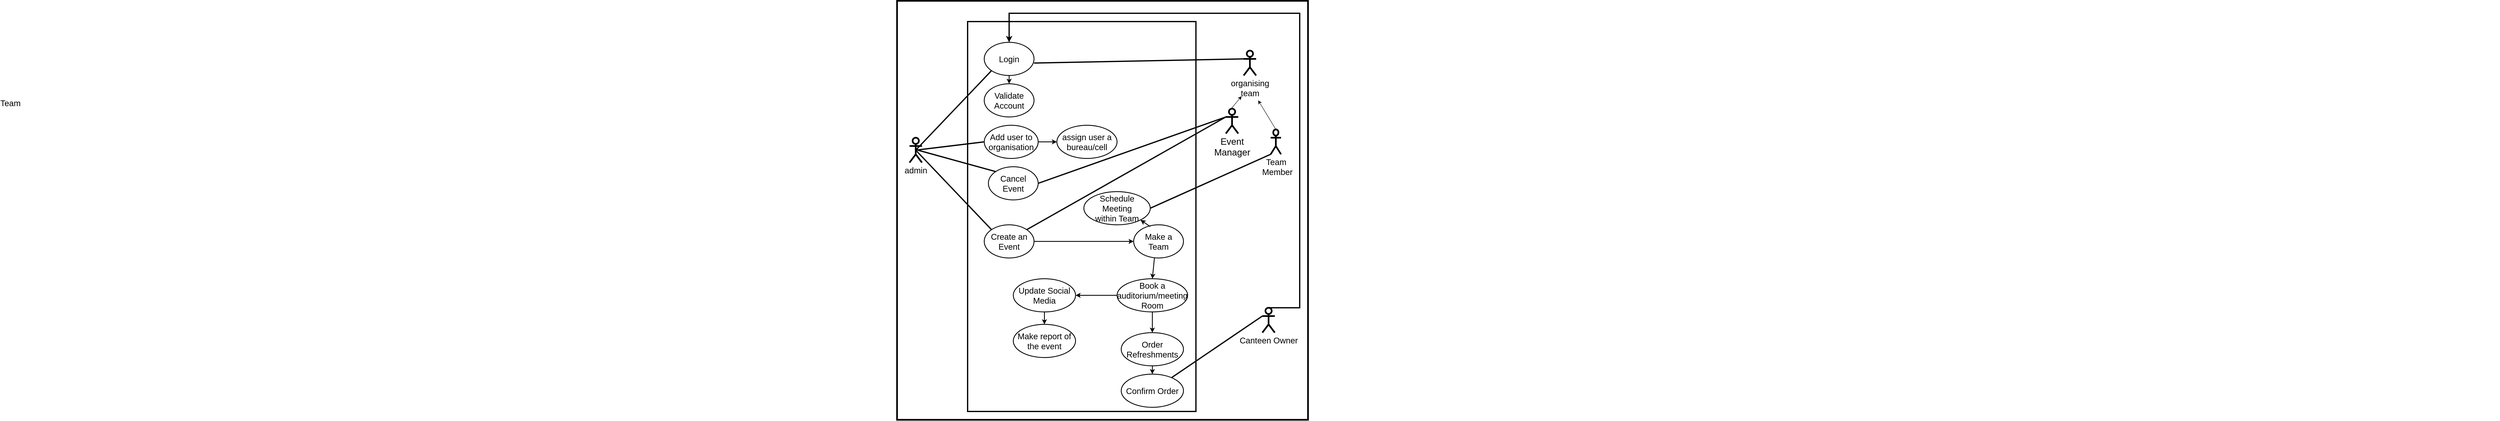 <mxfile version="17.1.3" type="github">
  <diagram id="72xdUwbH5XGnH5m5ktAG" name="Page-1">
    <mxGraphModel dx="3414" dy="1063" grid="1" gridSize="10" guides="1" tooltips="1" connect="1" arrows="1" fold="1" page="1" pageScale="1" pageWidth="850" pageHeight="1100" math="0" shadow="0">
      <root>
        <mxCell id="0" />
        <mxCell id="1" parent="0" />
        <mxCell id="xTvyXRYa4b6-l9Pv-uVp-2" value="" style="rounded=0;whiteSpace=wrap;html=1;strokeWidth=4;" parent="1" vertex="1">
          <mxGeometry x="350" y="470" width="990" height="1010" as="geometry" />
        </mxCell>
        <mxCell id="xTvyXRYa4b6-l9Pv-uVp-1" value="admin&lt;br style=&quot;font-size: 20px;&quot;&gt;" style="shape=umlActor;verticalLabelPosition=bottom;verticalAlign=top;html=1;outlineConnect=0;strokeWidth=4;fontSize=20;" parent="1" vertex="1">
          <mxGeometry x="380" y="800" width="30" height="60" as="geometry" />
        </mxCell>
        <mxCell id="m2_T-DbBgN0hlFFA3NLw-1" value="" style="ellipse;whiteSpace=wrap;html=1;" parent="1" vertex="1">
          <mxGeometry x="520" y="620" width="120" height="80" as="geometry" />
        </mxCell>
        <mxCell id="m2_T-DbBgN0hlFFA3NLw-3" value="" style="rounded=0;whiteSpace=wrap;html=1;strokeWidth=3;" parent="1" vertex="1">
          <mxGeometry x="520" y="520" width="550" height="940" as="geometry" />
        </mxCell>
        <mxCell id="N2GpOZxIEXrOJVGLXKo0-23" style="edgeStyle=orthogonalEdgeStyle;rounded=0;orthogonalLoop=1;jettySize=auto;html=1;exitX=0.5;exitY=1;exitDx=0;exitDy=0;entryX=0.5;entryY=0;entryDx=0;entryDy=0;strokeWidth=2;" parent="1" source="N2GpOZxIEXrOJVGLXKo0-2" target="N2GpOZxIEXrOJVGLXKo0-3" edge="1">
          <mxGeometry relative="1" as="geometry" />
        </mxCell>
        <mxCell id="N2GpOZxIEXrOJVGLXKo0-2" value="Login" style="ellipse;whiteSpace=wrap;html=1;strokeWidth=2;fontSize=20;" parent="1" vertex="1">
          <mxGeometry x="560" y="570" width="120" height="80" as="geometry" />
        </mxCell>
        <mxCell id="N2GpOZxIEXrOJVGLXKo0-3" value="Validate Account" style="ellipse;whiteSpace=wrap;html=1;strokeWidth=2;fontSize=20;" parent="1" vertex="1">
          <mxGeometry x="560" y="670" width="120" height="80" as="geometry" />
        </mxCell>
        <mxCell id="N2GpOZxIEXrOJVGLXKo0-4" value="Create an Event" style="ellipse;whiteSpace=wrap;html=1;strokeWidth=2;fontSize=20;" parent="1" vertex="1">
          <mxGeometry x="560" y="1010" width="120" height="80" as="geometry" />
        </mxCell>
        <mxCell id="N2GpOZxIEXrOJVGLXKo0-34" style="rounded=0;orthogonalLoop=1;jettySize=auto;html=1;strokeWidth=2;entryX=0.5;entryY=0;entryDx=0;entryDy=0;" parent="1" target="N2GpOZxIEXrOJVGLXKo0-6" edge="1">
          <mxGeometry relative="1" as="geometry">
            <mxPoint x="970" y="1090" as="sourcePoint" />
          </mxGeometry>
        </mxCell>
        <mxCell id="N2GpOZxIEXrOJVGLXKo0-5" value="Make a Team" style="ellipse;whiteSpace=wrap;html=1;strokeWidth=2;fontSize=20;" parent="1" vertex="1">
          <mxGeometry x="920" y="1010" width="120" height="80" as="geometry" />
        </mxCell>
        <mxCell id="N2GpOZxIEXrOJVGLXKo0-38" style="edgeStyle=orthogonalEdgeStyle;rounded=0;orthogonalLoop=1;jettySize=auto;html=1;exitX=0.5;exitY=1;exitDx=0;exitDy=0;entryX=0.5;entryY=0;entryDx=0;entryDy=0;strokeWidth=2;" parent="1" source="N2GpOZxIEXrOJVGLXKo0-6" target="N2GpOZxIEXrOJVGLXKo0-7" edge="1">
          <mxGeometry relative="1" as="geometry" />
        </mxCell>
        <mxCell id="xvBi3D_ek0O3-a3gkkc2-36" style="rounded=0;orthogonalLoop=1;jettySize=auto;html=1;entryX=1;entryY=0.5;entryDx=0;entryDy=0;strokeWidth=2;" parent="1" target="N2GpOZxIEXrOJVGLXKo0-26" edge="1">
          <mxGeometry relative="1" as="geometry">
            <mxPoint x="940" y="1180" as="sourcePoint" />
          </mxGeometry>
        </mxCell>
        <mxCell id="N2GpOZxIEXrOJVGLXKo0-6" value="Book a auditorium/meeting Room" style="ellipse;whiteSpace=wrap;html=1;strokeWidth=2;fontSize=20;" parent="1" vertex="1">
          <mxGeometry x="880" y="1140" width="170" height="80" as="geometry" />
        </mxCell>
        <mxCell id="xvBi3D_ek0O3-a3gkkc2-37" style="edgeStyle=orthogonalEdgeStyle;rounded=0;orthogonalLoop=1;jettySize=auto;html=1;exitX=0.5;exitY=1;exitDx=0;exitDy=0;entryX=0.5;entryY=0;entryDx=0;entryDy=0;strokeWidth=2;" parent="1" source="N2GpOZxIEXrOJVGLXKo0-7" target="xvBi3D_ek0O3-a3gkkc2-32" edge="1">
          <mxGeometry relative="1" as="geometry" />
        </mxCell>
        <mxCell id="N2GpOZxIEXrOJVGLXKo0-7" value="Order Refreshments" style="ellipse;whiteSpace=wrap;html=1;strokeWidth=2;fontSize=20;" parent="1" vertex="1">
          <mxGeometry x="890" y="1270" width="150" height="80" as="geometry" />
        </mxCell>
        <mxCell id="N2GpOZxIEXrOJVGLXKo0-9" value="organising&lt;br&gt;team&lt;br style=&quot;font-size: 20px&quot;&gt;Team&lt;span style=&quot;color: rgba(0 , 0 , 0 , 0) ; font-family: monospace ; font-size: 20px&quot;&gt;%3CmxGraphModel%3E%3Croot%3E%3CmxCell%20id%3D%220%22%2F%3E%3CmxCell%20id%3D%221%22%20parent%3D%220%22%2F%3E%3CmxCell%20id%3D%222%22%20value%3D%22admin%26lt%3Bbr%26gt%3B%22%20style%3D%22shape%3DumlActor%3BverticalLabelPosition%3Dbottom%3BverticalAlign%3Dtop%3Bhtml%3D1%3BoutlineConnect%3D0%3B%22%20vertex%3D%221%22%20parent%3D%221%22%3E%3CmxGeometry%20x%3D%22120%22%20y%3D%22370%22%20width%3D%2230%22%20height%3D%2260%22%20as%3D%22geometry%22%2F%3E%3C%2FmxCell%3E%3C%2Froot%3E%3C%2FmxGraphModel%3E&lt;/span&gt;" style="shape=umlActor;verticalLabelPosition=bottom;verticalAlign=top;html=1;outlineConnect=0;strokeWidth=4;fontSize=20;" parent="1" vertex="1">
          <mxGeometry x="1185" y="590" width="30" height="60" as="geometry" />
        </mxCell>
        <mxCell id="N2GpOZxIEXrOJVGLXKo0-11" value="Cancel Event" style="ellipse;whiteSpace=wrap;html=1;strokeWidth=2;fontSize=20;" parent="1" vertex="1">
          <mxGeometry x="570" y="870" width="120" height="80" as="geometry" />
        </mxCell>
        <mxCell id="xvBi3D_ek0O3-a3gkkc2-22" style="edgeStyle=orthogonalEdgeStyle;rounded=0;orthogonalLoop=1;jettySize=auto;html=1;exitX=1;exitY=0.5;exitDx=0;exitDy=0;entryX=0;entryY=0.5;entryDx=0;entryDy=0;strokeWidth=2;" parent="1" source="N2GpOZxIEXrOJVGLXKo0-20" target="xvBi3D_ek0O3-a3gkkc2-21" edge="1">
          <mxGeometry relative="1" as="geometry" />
        </mxCell>
        <mxCell id="N2GpOZxIEXrOJVGLXKo0-20" value="Add user to organisation" style="ellipse;whiteSpace=wrap;html=1;strokeWidth=2;fontSize=20;" parent="1" vertex="1">
          <mxGeometry x="560" y="770" width="130" height="80" as="geometry" />
        </mxCell>
        <mxCell id="N2GpOZxIEXrOJVGLXKo0-21" value="" style="endArrow=none;html=1;rounded=0;entryX=0;entryY=1;entryDx=0;entryDy=0;strokeWidth=3;" parent="1" target="N2GpOZxIEXrOJVGLXKo0-2" edge="1">
          <mxGeometry width="50" height="50" relative="1" as="geometry">
            <mxPoint x="395" y="830" as="sourcePoint" />
            <mxPoint x="560" y="600" as="targetPoint" />
          </mxGeometry>
        </mxCell>
        <mxCell id="N2GpOZxIEXrOJVGLXKo0-25" value="" style="endArrow=none;html=1;rounded=0;exitX=0.5;exitY=0.5;exitDx=0;exitDy=0;exitPerimeter=0;entryX=0;entryY=0.5;entryDx=0;entryDy=0;strokeWidth=3;" parent="1" source="xTvyXRYa4b6-l9Pv-uVp-1" target="N2GpOZxIEXrOJVGLXKo0-20" edge="1">
          <mxGeometry width="50" height="50" relative="1" as="geometry">
            <mxPoint x="770" y="1010" as="sourcePoint" />
            <mxPoint x="820" y="960" as="targetPoint" />
          </mxGeometry>
        </mxCell>
        <mxCell id="xvBi3D_ek0O3-a3gkkc2-3" style="edgeStyle=orthogonalEdgeStyle;rounded=0;orthogonalLoop=1;jettySize=auto;html=1;exitX=0.5;exitY=1;exitDx=0;exitDy=0;entryX=0.5;entryY=0;entryDx=0;entryDy=0;strokeWidth=2;" parent="1" source="N2GpOZxIEXrOJVGLXKo0-26" target="xvBi3D_ek0O3-a3gkkc2-2" edge="1">
          <mxGeometry relative="1" as="geometry" />
        </mxCell>
        <mxCell id="N2GpOZxIEXrOJVGLXKo0-26" value="Update Social Media" style="ellipse;whiteSpace=wrap;html=1;strokeWidth=2;fontSize=20;" parent="1" vertex="1">
          <mxGeometry x="630" y="1140" width="150" height="80" as="geometry" />
        </mxCell>
        <mxCell id="N2GpOZxIEXrOJVGLXKo0-40" value="" style="endArrow=none;html=1;rounded=0;exitX=0.5;exitY=0.5;exitDx=0;exitDy=0;exitPerimeter=0;entryX=0;entryY=0;entryDx=0;entryDy=0;strokeWidth=3;" parent="1" source="xTvyXRYa4b6-l9Pv-uVp-1" target="N2GpOZxIEXrOJVGLXKo0-4" edge="1">
          <mxGeometry width="50" height="50" relative="1" as="geometry">
            <mxPoint x="520" y="930" as="sourcePoint" />
            <mxPoint x="570" y="880" as="targetPoint" />
          </mxGeometry>
        </mxCell>
        <mxCell id="N2GpOZxIEXrOJVGLXKo0-41" value="" style="endArrow=none;html=1;rounded=0;entryX=0;entryY=0;entryDx=0;entryDy=0;strokeWidth=3;" parent="1" target="N2GpOZxIEXrOJVGLXKo0-11" edge="1">
          <mxGeometry width="50" height="50" relative="1" as="geometry">
            <mxPoint x="400" y="830" as="sourcePoint" />
            <mxPoint x="560" y="1120" as="targetPoint" />
          </mxGeometry>
        </mxCell>
        <mxCell id="xvBi3D_ek0O3-a3gkkc2-2" value="Make report of the event" style="ellipse;whiteSpace=wrap;html=1;strokeWidth=2;fontSize=20;" parent="1" vertex="1">
          <mxGeometry x="630" y="1250" width="150" height="80" as="geometry" />
        </mxCell>
        <mxCell id="xvBi3D_ek0O3-a3gkkc2-4" value="Event &lt;br&gt;Manager" style="shape=umlActor;verticalLabelPosition=bottom;verticalAlign=top;html=1;outlineConnect=0;strokeWidth=4;fontSize=22;" parent="1" vertex="1">
          <mxGeometry x="1142" y="730" width="30" height="60" as="geometry" />
        </mxCell>
        <mxCell id="xvBi3D_ek0O3-a3gkkc2-8" value="" style="endArrow=classic;html=1;rounded=0;" parent="1" edge="1">
          <mxGeometry width="50" height="50" relative="1" as="geometry">
            <mxPoint x="1155" y="730" as="sourcePoint" />
            <mxPoint x="1180" y="700" as="targetPoint" />
          </mxGeometry>
        </mxCell>
        <mxCell id="xvBi3D_ek0O3-a3gkkc2-9" value="Team&lt;br&gt;&amp;nbsp;Member" style="shape=umlActor;verticalLabelPosition=bottom;verticalAlign=top;html=1;outlineConnect=0;strokeWidth=4;fontSize=20;" parent="1" vertex="1">
          <mxGeometry x="1250" y="780" width="25" height="60" as="geometry" />
        </mxCell>
        <mxCell id="xvBi3D_ek0O3-a3gkkc2-14" value="" style="endArrow=classic;html=1;rounded=0;exitX=0.5;exitY=0;exitDx=0;exitDy=0;exitPerimeter=0;" parent="1" source="xvBi3D_ek0O3-a3gkkc2-9" edge="1">
          <mxGeometry width="50" height="50" relative="1" as="geometry">
            <mxPoint x="1165" y="740" as="sourcePoint" />
            <mxPoint x="1220" y="710" as="targetPoint" />
          </mxGeometry>
        </mxCell>
        <mxCell id="xvBi3D_ek0O3-a3gkkc2-19" value="" style="endArrow=none;html=1;rounded=0;entryX=0;entryY=0.333;entryDx=0;entryDy=0;entryPerimeter=0;strokeWidth=3;" parent="1" target="N2GpOZxIEXrOJVGLXKo0-9" edge="1">
          <mxGeometry width="50" height="50" relative="1" as="geometry">
            <mxPoint x="680" y="620" as="sourcePoint" />
            <mxPoint x="730" y="570" as="targetPoint" />
          </mxGeometry>
        </mxCell>
        <mxCell id="xvBi3D_ek0O3-a3gkkc2-21" value="assign user a bureau/cell" style="ellipse;whiteSpace=wrap;html=1;strokeWidth=2;fontSize=20;" parent="1" vertex="1">
          <mxGeometry x="735" y="770" width="145" height="80" as="geometry" />
        </mxCell>
        <mxCell id="xvBi3D_ek0O3-a3gkkc2-25" value="" style="endArrow=none;html=1;rounded=0;exitX=1;exitY=0;exitDx=0;exitDy=0;entryX=0;entryY=0.333;entryDx=0;entryDy=0;entryPerimeter=0;strokeWidth=3;" parent="1" source="N2GpOZxIEXrOJVGLXKo0-4" target="xvBi3D_ek0O3-a3gkkc2-4" edge="1">
          <mxGeometry width="50" height="50" relative="1" as="geometry">
            <mxPoint x="590" y="970" as="sourcePoint" />
            <mxPoint x="640" y="920" as="targetPoint" />
          </mxGeometry>
        </mxCell>
        <mxCell id="xvBi3D_ek0O3-a3gkkc2-26" value="" style="endArrow=none;html=1;rounded=0;entryX=0;entryY=1;entryDx=0;entryDy=0;entryPerimeter=0;strokeWidth=3;exitX=1;exitY=0.5;exitDx=0;exitDy=0;" parent="1" source="N2GpOZxIEXrOJVGLXKo0-27" target="xvBi3D_ek0O3-a3gkkc2-9" edge="1">
          <mxGeometry width="50" height="50" relative="1" as="geometry">
            <mxPoint x="840" y="1030" as="sourcePoint" />
            <mxPoint x="920" y="860" as="targetPoint" />
            <Array as="points" />
          </mxGeometry>
        </mxCell>
        <mxCell id="xvBi3D_ek0O3-a3gkkc2-42" style="edgeStyle=orthogonalEdgeStyle;rounded=0;orthogonalLoop=1;jettySize=auto;html=1;exitX=0.5;exitY=0;exitDx=0;exitDy=0;exitPerimeter=0;entryX=0.5;entryY=0;entryDx=0;entryDy=0;strokeWidth=3;" parent="1" source="xvBi3D_ek0O3-a3gkkc2-27" target="N2GpOZxIEXrOJVGLXKo0-2" edge="1">
          <mxGeometry relative="1" as="geometry">
            <Array as="points">
              <mxPoint x="1320" y="1210" />
              <mxPoint x="1320" y="500" />
              <mxPoint x="620" y="500" />
            </Array>
          </mxGeometry>
        </mxCell>
        <mxCell id="xvBi3D_ek0O3-a3gkkc2-27" value="Canteen Owner" style="shape=umlActor;verticalLabelPosition=bottom;verticalAlign=top;html=1;outlineConnect=0;strokeWidth=4;fontSize=20;" parent="1" vertex="1">
          <mxGeometry x="1230" y="1210" width="30" height="60" as="geometry" />
        </mxCell>
        <mxCell id="xvBi3D_ek0O3-a3gkkc2-32" value="Confirm Order" style="ellipse;whiteSpace=wrap;html=1;strokeWidth=2;fontSize=20;" parent="1" vertex="1">
          <mxGeometry x="890" y="1370" width="150" height="80" as="geometry" />
        </mxCell>
        <mxCell id="xvBi3D_ek0O3-a3gkkc2-39" value="" style="endArrow=none;html=1;rounded=0;entryX=0;entryY=0.333;entryDx=0;entryDy=0;entryPerimeter=0;strokeWidth=3;" parent="1" source="xvBi3D_ek0O3-a3gkkc2-32" target="xvBi3D_ek0O3-a3gkkc2-27" edge="1">
          <mxGeometry width="50" height="50" relative="1" as="geometry">
            <mxPoint x="770" y="1150" as="sourcePoint" />
            <mxPoint x="820" y="1100" as="targetPoint" />
          </mxGeometry>
        </mxCell>
        <mxCell id="xvBi3D_ek0O3-a3gkkc2-41" value="" style="endArrow=none;html=1;rounded=0;entryX=0;entryY=0.333;entryDx=0;entryDy=0;entryPerimeter=0;strokeWidth=3;exitX=1;exitY=0.5;exitDx=0;exitDy=0;" parent="1" target="xvBi3D_ek0O3-a3gkkc2-4" edge="1" source="N2GpOZxIEXrOJVGLXKo0-11">
          <mxGeometry width="50" height="50" relative="1" as="geometry">
            <mxPoint x="670" y="980" as="sourcePoint" />
            <mxPoint x="720" y="930" as="targetPoint" />
          </mxGeometry>
        </mxCell>
        <mxCell id="N2GpOZxIEXrOJVGLXKo0-27" value="Schedule Meeting&lt;br style=&quot;font-size: 20px;&quot;&gt;within Team" style="ellipse;whiteSpace=wrap;html=1;strokeWidth=2;fontSize=20;" parent="1" vertex="1">
          <mxGeometry x="800" y="930" width="160" height="80" as="geometry" />
        </mxCell>
        <mxCell id="erEggMbfo1zzaU42bNl_-11" style="rounded=0;orthogonalLoop=1;jettySize=auto;html=1;strokeWidth=2;exitX=0.333;exitY=0.054;exitDx=0;exitDy=0;exitPerimeter=0;entryX=1;entryY=1;entryDx=0;entryDy=0;" edge="1" parent="1" source="N2GpOZxIEXrOJVGLXKo0-5" target="N2GpOZxIEXrOJVGLXKo0-27">
          <mxGeometry relative="1" as="geometry">
            <mxPoint x="980" y="1100" as="sourcePoint" />
            <mxPoint x="940" y="990" as="targetPoint" />
          </mxGeometry>
        </mxCell>
        <mxCell id="erEggMbfo1zzaU42bNl_-12" style="rounded=0;orthogonalLoop=1;jettySize=auto;html=1;strokeWidth=2;entryX=0;entryY=0.5;entryDx=0;entryDy=0;exitX=1;exitY=0.5;exitDx=0;exitDy=0;" edge="1" parent="1" source="N2GpOZxIEXrOJVGLXKo0-4" target="N2GpOZxIEXrOJVGLXKo0-5">
          <mxGeometry relative="1" as="geometry">
            <mxPoint x="990" y="1110" as="sourcePoint" />
            <mxPoint x="985" y="1160" as="targetPoint" />
          </mxGeometry>
        </mxCell>
      </root>
    </mxGraphModel>
  </diagram>
</mxfile>
